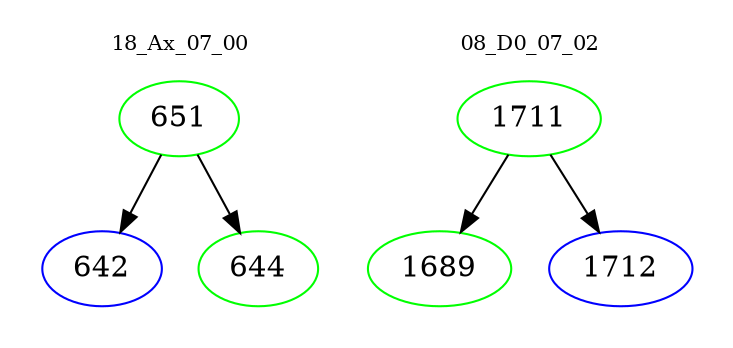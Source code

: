 digraph{
subgraph cluster_0 {
color = white
label = "18_Ax_07_00";
fontsize=10;
T0_651 [label="651", color="green"]
T0_651 -> T0_642 [color="black"]
T0_642 [label="642", color="blue"]
T0_651 -> T0_644 [color="black"]
T0_644 [label="644", color="green"]
}
subgraph cluster_1 {
color = white
label = "08_D0_07_02";
fontsize=10;
T1_1711 [label="1711", color="green"]
T1_1711 -> T1_1689 [color="black"]
T1_1689 [label="1689", color="green"]
T1_1711 -> T1_1712 [color="black"]
T1_1712 [label="1712", color="blue"]
}
}
